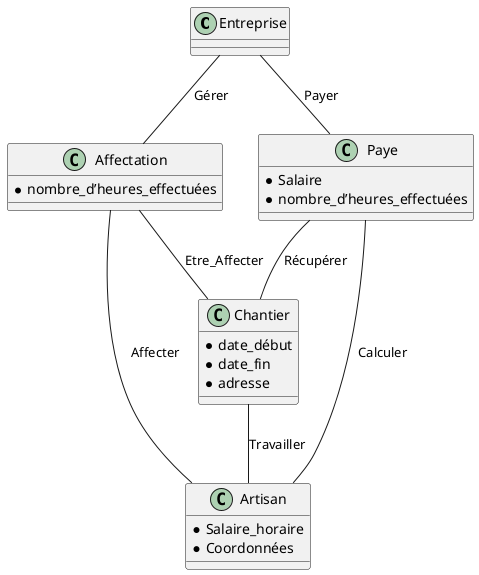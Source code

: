 ---
title: Exercice 2 : Diagramme de classe ({{ date | date('dddd, MMMM Do') }})
---
Réalisez un diagramme de classe correspondant au sujet (attributs et associations uniquement).
@startuml

Class Entreprise{
}
Class Chantier {
    *date_début
    *date_fin
    *adresse
}
Class Artisan {
    *Salaire_horaire
    *Coordonnées
}
Class Affectation {
    *nombre_d’heures_effectuées
}
Class Paye {
    *Salaire
    *nombre_d’heures_effectuées
}
Entreprise--Affectation : Gérer
Entreprise--Paye : Payer
Affectation--Artisan : Affecter
Affectation--Chantier : Etre_Affecter
Paye--Artisan : Calculer
Paye--Chantier : Récupérer
Chantier--Artisan : Travailler
